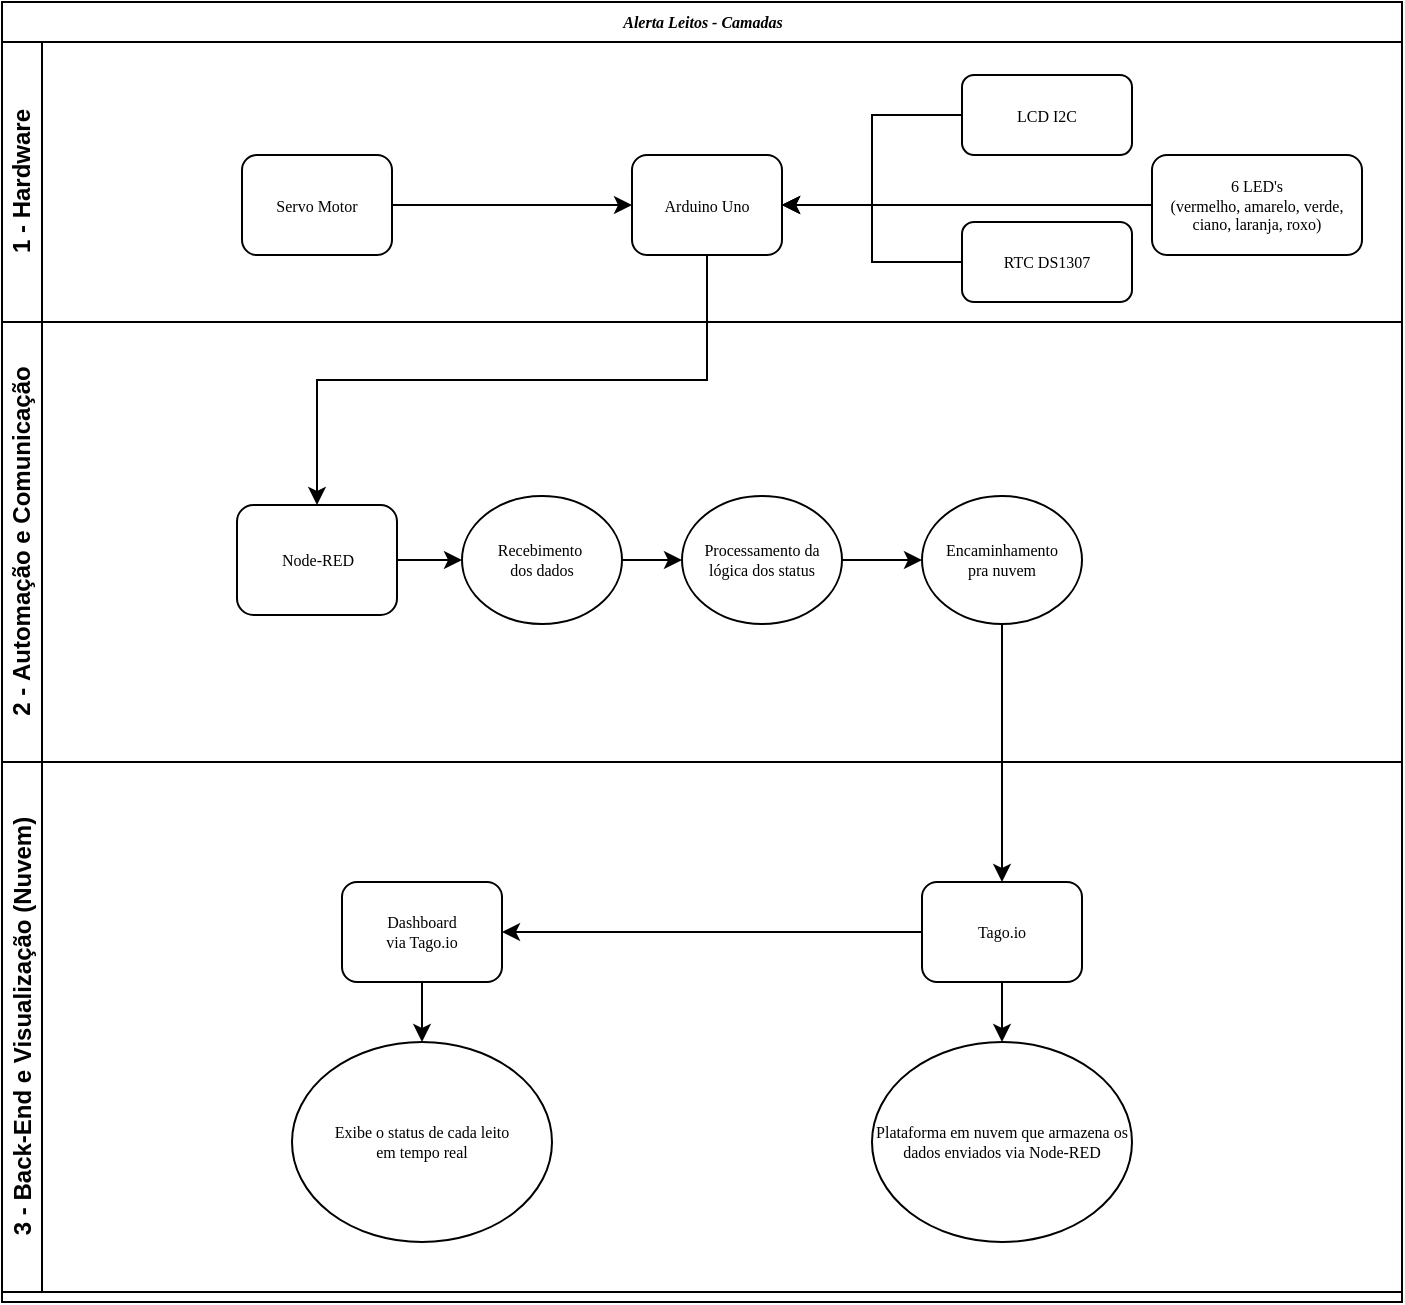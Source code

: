<mxfile version="27.1.4" pages="2">
  <diagram name="Page-1" id="E9vA-dVRGLDhg2ZoYVhs">
    <mxGraphModel dx="1663" dy="681" grid="1" gridSize="10" guides="1" tooltips="1" connect="1" arrows="1" fold="1" page="1" pageScale="1" pageWidth="850" pageHeight="1100" math="0" shadow="0">
      <root>
        <mxCell id="0" />
        <mxCell id="1" parent="0" />
        <mxCell id="Pl_Ps-6tGvWlQjtr-01S-1" value="&lt;i style=&quot;background-color: light-dark(#ffffff, var(--ge-dark-color, #121212));&quot;&gt;Alerta Leitos - Camadas&lt;/i&gt;" style="swimlane;html=1;childLayout=stackLayout;horizontal=1;startSize=20;horizontalStack=0;rounded=0;shadow=0;labelBackgroundColor=none;strokeWidth=1;fontFamily=Verdana;fontSize=8;align=center;" vertex="1" parent="1">
          <mxGeometry x="70" y="10" width="700" height="650" as="geometry" />
        </mxCell>
        <mxCell id="Pl_Ps-6tGvWlQjtr-01S-2" value="1 - Hardware" style="swimlane;html=1;startSize=20;horizontal=0;" vertex="1" parent="Pl_Ps-6tGvWlQjtr-01S-1">
          <mxGeometry y="20" width="700" height="140" as="geometry" />
        </mxCell>
        <mxCell id="Pl_Ps-6tGvWlQjtr-01S-3" style="edgeStyle=orthogonalEdgeStyle;rounded=0;orthogonalLoop=1;jettySize=auto;html=1;exitX=1;exitY=0.5;exitDx=0;exitDy=0;entryX=0;entryY=0.5;entryDx=0;entryDy=0;" edge="1" parent="Pl_Ps-6tGvWlQjtr-01S-2" source="Pl_Ps-6tGvWlQjtr-01S-4" target="Pl_Ps-6tGvWlQjtr-01S-5">
          <mxGeometry relative="1" as="geometry">
            <mxPoint x="310.0" y="81.778" as="targetPoint" />
          </mxGeometry>
        </mxCell>
        <mxCell id="Pl_Ps-6tGvWlQjtr-01S-4" value="Servo Motor" style="rounded=1;whiteSpace=wrap;html=1;shadow=0;labelBackgroundColor=none;strokeWidth=1;fontFamily=Verdana;fontSize=8;align=center;" vertex="1" parent="Pl_Ps-6tGvWlQjtr-01S-2">
          <mxGeometry x="120" y="56.5" width="75" height="50" as="geometry" />
        </mxCell>
        <mxCell id="Pl_Ps-6tGvWlQjtr-01S-5" value="Arduino Uno" style="rounded=1;whiteSpace=wrap;html=1;shadow=0;labelBackgroundColor=none;strokeWidth=1;fontFamily=Verdana;fontSize=8;align=center;" vertex="1" parent="Pl_Ps-6tGvWlQjtr-01S-2">
          <mxGeometry x="315" y="56.5" width="75" height="50" as="geometry" />
        </mxCell>
        <mxCell id="Pl_Ps-6tGvWlQjtr-01S-6" style="edgeStyle=orthogonalEdgeStyle;rounded=0;orthogonalLoop=1;jettySize=auto;html=1;exitX=0;exitY=0.5;exitDx=0;exitDy=0;entryX=1;entryY=0.5;entryDx=0;entryDy=0;" edge="1" parent="Pl_Ps-6tGvWlQjtr-01S-2" source="Pl_Ps-6tGvWlQjtr-01S-7" target="Pl_Ps-6tGvWlQjtr-01S-5">
          <mxGeometry relative="1" as="geometry" />
        </mxCell>
        <mxCell id="Pl_Ps-6tGvWlQjtr-01S-7" value="6 LED&#39;s&lt;div&gt;(vermelho, amarelo, verde, ciano, laranja, roxo)&lt;/div&gt;" style="rounded=1;whiteSpace=wrap;html=1;shadow=0;labelBackgroundColor=none;strokeWidth=1;fontFamily=Verdana;fontSize=8;align=center;" vertex="1" parent="Pl_Ps-6tGvWlQjtr-01S-2">
          <mxGeometry x="575" y="56.5" width="105" height="50" as="geometry" />
        </mxCell>
        <mxCell id="Pl_Ps-6tGvWlQjtr-01S-8" style="edgeStyle=orthogonalEdgeStyle;rounded=0;orthogonalLoop=1;jettySize=auto;html=1;exitX=0;exitY=0.5;exitDx=0;exitDy=0;entryX=1;entryY=0.5;entryDx=0;entryDy=0;" edge="1" parent="Pl_Ps-6tGvWlQjtr-01S-2" source="Pl_Ps-6tGvWlQjtr-01S-9" target="Pl_Ps-6tGvWlQjtr-01S-5">
          <mxGeometry relative="1" as="geometry" />
        </mxCell>
        <mxCell id="Pl_Ps-6tGvWlQjtr-01S-9" value="LCD I2C" style="rounded=1;whiteSpace=wrap;html=1;shadow=0;labelBackgroundColor=none;strokeWidth=1;fontFamily=Verdana;fontSize=8;align=center;" vertex="1" parent="Pl_Ps-6tGvWlQjtr-01S-2">
          <mxGeometry x="480" y="16.5" width="85" height="40" as="geometry" />
        </mxCell>
        <mxCell id="Pl_Ps-6tGvWlQjtr-01S-10" style="edgeStyle=orthogonalEdgeStyle;rounded=0;orthogonalLoop=1;jettySize=auto;html=1;exitX=0;exitY=0.5;exitDx=0;exitDy=0;entryX=1;entryY=0.5;entryDx=0;entryDy=0;" edge="1" parent="Pl_Ps-6tGvWlQjtr-01S-2" source="Pl_Ps-6tGvWlQjtr-01S-11" target="Pl_Ps-6tGvWlQjtr-01S-5">
          <mxGeometry relative="1" as="geometry" />
        </mxCell>
        <mxCell id="Pl_Ps-6tGvWlQjtr-01S-11" value="RTC DS1307" style="rounded=1;whiteSpace=wrap;html=1;shadow=0;labelBackgroundColor=none;strokeWidth=1;fontFamily=Verdana;fontSize=8;align=center;" vertex="1" parent="Pl_Ps-6tGvWlQjtr-01S-2">
          <mxGeometry x="480" y="90" width="85" height="40" as="geometry" />
        </mxCell>
        <mxCell id="Pl_Ps-6tGvWlQjtr-01S-12" value="2 -&amp;nbsp;Automação e Comunicação" style="swimlane;html=1;startSize=20;horizontal=0;" vertex="1" parent="Pl_Ps-6tGvWlQjtr-01S-1">
          <mxGeometry y="160" width="700" height="220" as="geometry" />
        </mxCell>
        <mxCell id="Pl_Ps-6tGvWlQjtr-01S-13" value="" style="edgeStyle=orthogonalEdgeStyle;rounded=0;orthogonalLoop=1;jettySize=auto;html=1;" edge="1" parent="Pl_Ps-6tGvWlQjtr-01S-12" source="Pl_Ps-6tGvWlQjtr-01S-14" target="Pl_Ps-6tGvWlQjtr-01S-16">
          <mxGeometry relative="1" as="geometry" />
        </mxCell>
        <mxCell id="Pl_Ps-6tGvWlQjtr-01S-14" value="Node-RED" style="rounded=1;whiteSpace=wrap;html=1;shadow=0;labelBackgroundColor=none;strokeWidth=1;fontFamily=Verdana;fontSize=8;align=center;" vertex="1" parent="Pl_Ps-6tGvWlQjtr-01S-12">
          <mxGeometry x="117.5" y="91.5" width="80" height="55" as="geometry" />
        </mxCell>
        <mxCell id="Pl_Ps-6tGvWlQjtr-01S-15" value="" style="edgeStyle=orthogonalEdgeStyle;rounded=0;orthogonalLoop=1;jettySize=auto;html=1;" edge="1" parent="Pl_Ps-6tGvWlQjtr-01S-12" source="Pl_Ps-6tGvWlQjtr-01S-16" target="Pl_Ps-6tGvWlQjtr-01S-18">
          <mxGeometry relative="1" as="geometry" />
        </mxCell>
        <mxCell id="Pl_Ps-6tGvWlQjtr-01S-16" value="Recebimento&amp;nbsp;&lt;div&gt;dos dados&lt;/div&gt;" style="ellipse;whiteSpace=wrap;html=1;fontSize=8;fontFamily=Verdana;rounded=1;shadow=0;labelBackgroundColor=none;strokeWidth=1;" vertex="1" parent="Pl_Ps-6tGvWlQjtr-01S-12">
          <mxGeometry x="230" y="87" width="80" height="64" as="geometry" />
        </mxCell>
        <mxCell id="Pl_Ps-6tGvWlQjtr-01S-17" value="" style="edgeStyle=orthogonalEdgeStyle;rounded=0;orthogonalLoop=1;jettySize=auto;html=1;" edge="1" parent="Pl_Ps-6tGvWlQjtr-01S-12" source="Pl_Ps-6tGvWlQjtr-01S-18" target="Pl_Ps-6tGvWlQjtr-01S-19">
          <mxGeometry relative="1" as="geometry" />
        </mxCell>
        <mxCell id="Pl_Ps-6tGvWlQjtr-01S-18" value="Processamento da lógica dos status" style="ellipse;whiteSpace=wrap;html=1;fontSize=8;fontFamily=Verdana;rounded=1;shadow=0;labelBackgroundColor=none;strokeWidth=1;" vertex="1" parent="Pl_Ps-6tGvWlQjtr-01S-12">
          <mxGeometry x="340" y="87" width="80" height="64" as="geometry" />
        </mxCell>
        <mxCell id="Pl_Ps-6tGvWlQjtr-01S-19" value="Encaminhamento&lt;div&gt;pra nuvem&lt;/div&gt;" style="ellipse;whiteSpace=wrap;html=1;fontSize=8;fontFamily=Verdana;rounded=1;shadow=0;labelBackgroundColor=none;strokeWidth=1;" vertex="1" parent="Pl_Ps-6tGvWlQjtr-01S-12">
          <mxGeometry x="460" y="87" width="80" height="64" as="geometry" />
        </mxCell>
        <mxCell id="Pl_Ps-6tGvWlQjtr-01S-20" value="3 -&amp;nbsp;Back-End e Visualização (Nuvem)" style="swimlane;html=1;startSize=20;horizontal=0;" vertex="1" parent="Pl_Ps-6tGvWlQjtr-01S-1">
          <mxGeometry y="380" width="700" height="265" as="geometry" />
        </mxCell>
        <mxCell id="Pl_Ps-6tGvWlQjtr-01S-21" style="edgeStyle=orthogonalEdgeStyle;rounded=0;orthogonalLoop=1;jettySize=auto;html=1;exitX=0.5;exitY=1;exitDx=0;exitDy=0;entryX=0.5;entryY=0;entryDx=0;entryDy=0;" edge="1" parent="Pl_Ps-6tGvWlQjtr-01S-20" source="Pl_Ps-6tGvWlQjtr-01S-22" target="Pl_Ps-6tGvWlQjtr-01S-27">
          <mxGeometry relative="1" as="geometry" />
        </mxCell>
        <mxCell id="Pl_Ps-6tGvWlQjtr-01S-22" value="Dashboard&lt;div&gt;via Tago.io&lt;/div&gt;" style="rounded=1;whiteSpace=wrap;html=1;shadow=0;labelBackgroundColor=none;strokeWidth=1;fontFamily=Verdana;fontSize=8;align=center;" vertex="1" parent="Pl_Ps-6tGvWlQjtr-01S-20">
          <mxGeometry x="170" y="60.0" width="80" height="50" as="geometry" />
        </mxCell>
        <mxCell id="Pl_Ps-6tGvWlQjtr-01S-23" value="" style="edgeStyle=orthogonalEdgeStyle;rounded=0;orthogonalLoop=1;jettySize=auto;html=1;" edge="1" parent="Pl_Ps-6tGvWlQjtr-01S-20" source="Pl_Ps-6tGvWlQjtr-01S-25" target="Pl_Ps-6tGvWlQjtr-01S-26">
          <mxGeometry relative="1" as="geometry" />
        </mxCell>
        <mxCell id="Pl_Ps-6tGvWlQjtr-01S-24" style="edgeStyle=orthogonalEdgeStyle;rounded=0;orthogonalLoop=1;jettySize=auto;html=1;exitX=0;exitY=0.5;exitDx=0;exitDy=0;entryX=1;entryY=0.5;entryDx=0;entryDy=0;" edge="1" parent="Pl_Ps-6tGvWlQjtr-01S-20" source="Pl_Ps-6tGvWlQjtr-01S-25" target="Pl_Ps-6tGvWlQjtr-01S-22">
          <mxGeometry relative="1" as="geometry" />
        </mxCell>
        <mxCell id="Pl_Ps-6tGvWlQjtr-01S-25" value="Tago.io" style="rounded=1;whiteSpace=wrap;html=1;shadow=0;labelBackgroundColor=none;strokeWidth=1;fontFamily=Verdana;fontSize=8;align=center;" vertex="1" parent="Pl_Ps-6tGvWlQjtr-01S-20">
          <mxGeometry x="460" y="60" width="80" height="50" as="geometry" />
        </mxCell>
        <mxCell id="Pl_Ps-6tGvWlQjtr-01S-26" value="Plataforma em nuvem que armazena os dados enviados via Node-RED" style="ellipse;whiteSpace=wrap;html=1;fontSize=8;fontFamily=Verdana;rounded=1;shadow=0;labelBackgroundColor=none;strokeWidth=1;" vertex="1" parent="Pl_Ps-6tGvWlQjtr-01S-20">
          <mxGeometry x="435" y="140" width="130" height="100" as="geometry" />
        </mxCell>
        <mxCell id="Pl_Ps-6tGvWlQjtr-01S-27" value="Exibe o status de cada leito&lt;div&gt;em tempo real&lt;/div&gt;" style="ellipse;whiteSpace=wrap;html=1;fontSize=8;fontFamily=Verdana;rounded=1;shadow=0;labelBackgroundColor=none;strokeWidth=1;" vertex="1" parent="Pl_Ps-6tGvWlQjtr-01S-20">
          <mxGeometry x="145" y="140" width="130" height="100" as="geometry" />
        </mxCell>
        <mxCell id="Pl_Ps-6tGvWlQjtr-01S-28" style="edgeStyle=orthogonalEdgeStyle;rounded=0;orthogonalLoop=1;jettySize=auto;html=1;exitX=0.5;exitY=1;exitDx=0;exitDy=0;entryX=0.5;entryY=0;entryDx=0;entryDy=0;" edge="1" parent="Pl_Ps-6tGvWlQjtr-01S-1" source="Pl_Ps-6tGvWlQjtr-01S-5" target="Pl_Ps-6tGvWlQjtr-01S-14">
          <mxGeometry relative="1" as="geometry" />
        </mxCell>
        <mxCell id="Pl_Ps-6tGvWlQjtr-01S-29" style="edgeStyle=orthogonalEdgeStyle;rounded=0;orthogonalLoop=1;jettySize=auto;html=1;exitX=0.5;exitY=1;exitDx=0;exitDy=0;entryX=0.5;entryY=0;entryDx=0;entryDy=0;" edge="1" parent="Pl_Ps-6tGvWlQjtr-01S-1" source="Pl_Ps-6tGvWlQjtr-01S-19" target="Pl_Ps-6tGvWlQjtr-01S-25">
          <mxGeometry relative="1" as="geometry" />
        </mxCell>
      </root>
    </mxGraphModel>
  </diagram>
  <diagram id="2RwwLd8ABHLfwwwQnvjM" name="Page-2">
    <mxGraphModel dx="872" dy="511" grid="1" gridSize="10" guides="1" tooltips="1" connect="1" arrows="1" fold="1" page="1" pageScale="1" pageWidth="850" pageHeight="1100" math="0" shadow="0">
      <root>
        <mxCell id="0" />
        <mxCell id="1" parent="0" />
      </root>
    </mxGraphModel>
  </diagram>
</mxfile>
